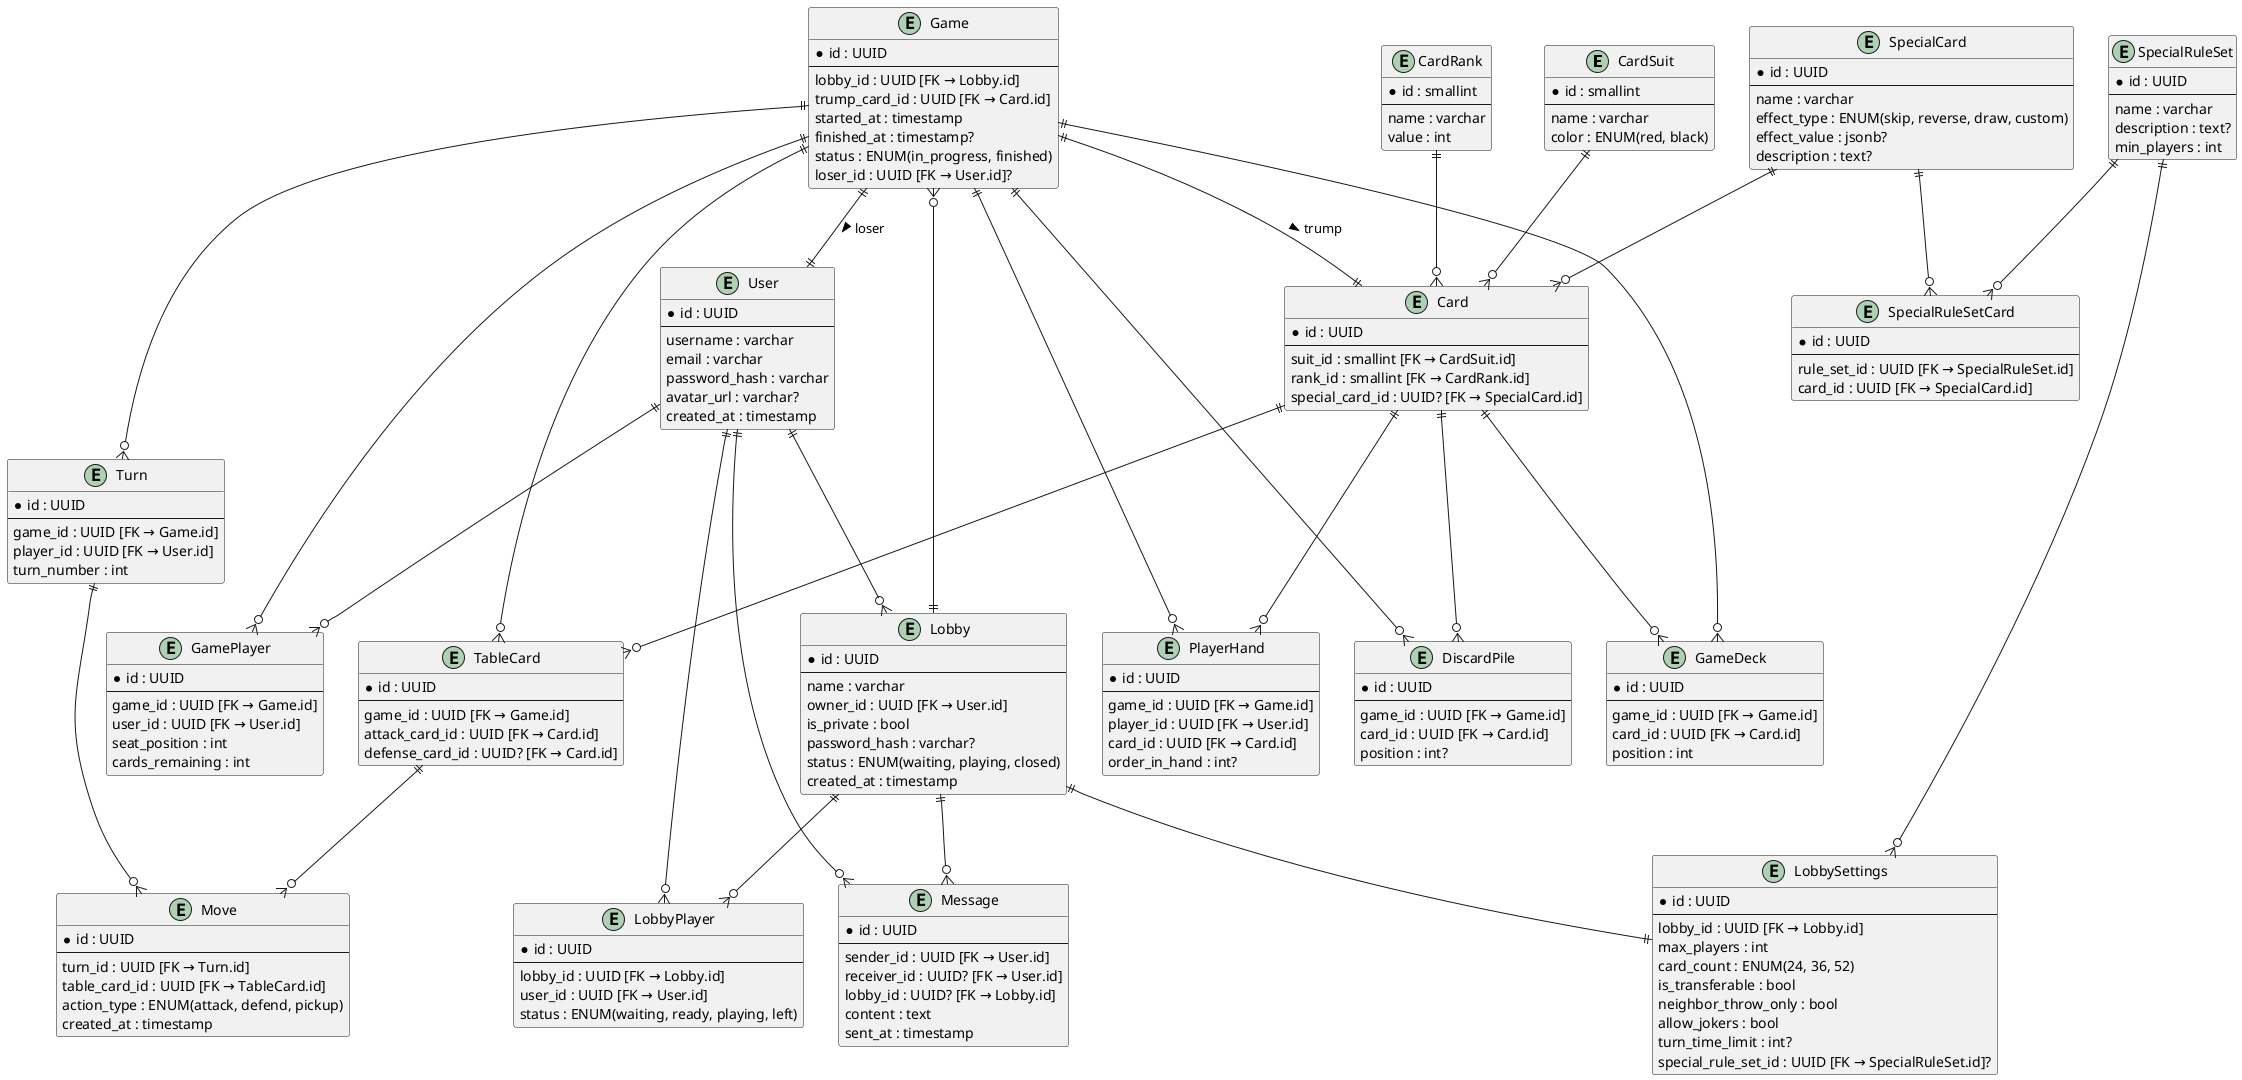 @startuml
' === LOOKUP TABLES ===

entity "CardSuit" as CardSuit {
  *id : smallint
  ---
  name : varchar
  color : ENUM(red, black)
}

entity "CardRank" as CardRank {
  *id : smallint
  ---
  name : varchar
  value : int
}

' === CORE ENTITIES ===

entity "User" as User {
  *id : UUID
  ---
  username : varchar
  email : varchar
  password_hash : varchar
  avatar_url : varchar?
  created_at : timestamp
}

entity "Lobby" as Lobby {
  *id : UUID
  ---
  name : varchar
  owner_id : UUID [FK → User.id]
  is_private : bool
  password_hash : varchar?
  status : ENUM(waiting, playing, closed)
  created_at : timestamp
}

entity "LobbySettings" as LobbySettings {
  *id : UUID
  ---
  lobby_id : UUID [FK → Lobby.id]
  max_players : int
  card_count : ENUM(24, 36, 52)
  is_transferable : bool
  neighbor_throw_only : bool
  allow_jokers : bool
  turn_time_limit : int?
  special_rule_set_id : UUID [FK → SpecialRuleSet.id]?
}

entity "LobbyPlayer" as LobbyPlayer {
  *id : UUID
  ---
  lobby_id : UUID [FK → Lobby.id]
  user_id : UUID [FK → User.id]
  status : ENUM(waiting, ready, playing, left)
}

entity "Game" as Game {
  *id : UUID
  ---
  lobby_id : UUID [FK → Lobby.id]
  trump_card_id : UUID [FK → Card.id]
  started_at : timestamp
  finished_at : timestamp?
  status : ENUM(in_progress, finished)
  loser_id : UUID [FK → User.id]?
}

entity "GamePlayer" as GamePlayer {
  *id : UUID
  ---
  game_id : UUID [FK → Game.id]
  user_id : UUID [FK → User.id]
  seat_position : int
  cards_remaining : int
}

entity "Card" as Card {
  *id : UUID
  ---
  suit_id : smallint [FK → CardSuit.id]
  rank_id : smallint [FK → CardRank.id]
  special_card_id : UUID? [FK → SpecialCard.id]
}

' === CARD STATES ===

entity "GameDeck" as GameDeck {
  *id : UUID
  ---
  game_id : UUID [FK → Game.id]
  card_id : UUID [FK → Card.id]
  position : int
}

entity "PlayerHand" as PlayerHand {
  *id : UUID
  ---
  game_id : UUID [FK → Game.id]
  player_id : UUID [FK → User.id]
  card_id : UUID [FK → Card.id]
  order_in_hand : int?
}

entity "TableCard" as TableCard {
  *id : UUID
  ---
  game_id : UUID [FK → Game.id]
  attack_card_id : UUID [FK → Card.id]
  defense_card_id : UUID? [FK → Card.id]
}

entity "DiscardPile" as DiscardPile {
  *id : UUID
  ---
  game_id : UUID [FK → Game.id]
  card_id : UUID [FK → Card.id]
  position : int?
}

' === RULES ===

entity "SpecialRuleSet" as SpecialRuleSet {
  *id : UUID
  ---
  name : varchar
  description : text?
  min_players : int
}

entity "SpecialCard" as SpecialCard {
  *id : UUID
  ---
  name : varchar
  effect_type : ENUM(skip, reverse, draw, custom)
  effect_value : jsonb?
  description : text?
}

entity "SpecialRuleSetCard" as SpecialRuleSetCard {
  *id : UUID
  ---
  rule_set_id : UUID [FK → SpecialRuleSet.id]
  card_id : UUID [FK → SpecialCard.id]
}

' === GAME FLOW ===

entity "Turn" as Turn {
  *id : UUID
  ---
  game_id : UUID [FK → Game.id]
  player_id : UUID [FK → User.id]
  turn_number : int
}

entity "Move" as Move {
  *id : UUID
  ---
  turn_id : UUID [FK → Turn.id]
  table_card_id : UUID [FK → TableCard.id]
  action_type : ENUM(attack, defend, pickup)
  created_at : timestamp
}

entity "Message" as Message {
  *id : UUID
  ---
  sender_id : UUID [FK → User.id]
  receiver_id : UUID? [FK → User.id]
  lobby_id : UUID? [FK → Lobby.id]
  content : text
  sent_at : timestamp
}

' === RELATIONSHIPS ===

User ||--o{ Lobby
User ||--o{ LobbyPlayer
User ||--o{ Message
User ||--o{ GamePlayer
Lobby ||--|| LobbySettings
Lobby ||--o{ LobbyPlayer
Lobby ||--o{ Game
Lobby ||--o{ Message
Game ||--o{ GamePlayer
Game ||--o{ Turn
Game ||--|| Card : trump >
Game ||--o{ GameDeck
Game ||--o{ PlayerHand
Game ||--o{ TableCard
Game ||--o{ DiscardPile
Game ||--|| User : loser >
Turn ||--o{ Move
TableCard ||--o{ Move
CardSuit ||--o{ Card
CardRank ||--o{ Card
Card ||--o{ GameDeck
Card ||--o{ PlayerHand
Card ||--o{ TableCard
Card ||--o{ DiscardPile
SpecialRuleSet ||--o{ LobbySettings
SpecialRuleSet ||--o{ SpecialRuleSetCard
SpecialCard ||--o{ SpecialRuleSetCard
SpecialCard ||--o{ Card
@enduml
